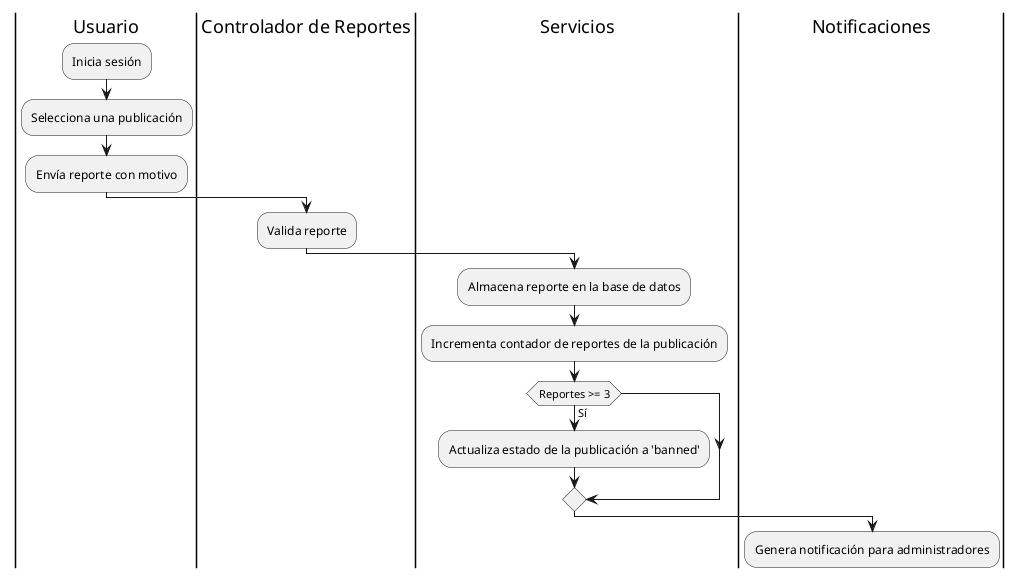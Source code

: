 @startuml report
|Usuario|
:Inicia sesión;
:Selecciona una publicación;
:Envía reporte con motivo;

|Controlador de Reportes|
:Valida reporte;
|Servicios|
:Almacena reporte en la base de datos;
:Incrementa contador de reportes de la publicación;
if (Reportes >= 3) then (Sí)
    :Actualiza estado de la publicación a 'banned';
endif
|Notificaciones|
:Genera notificación para administradores;
@enduml
